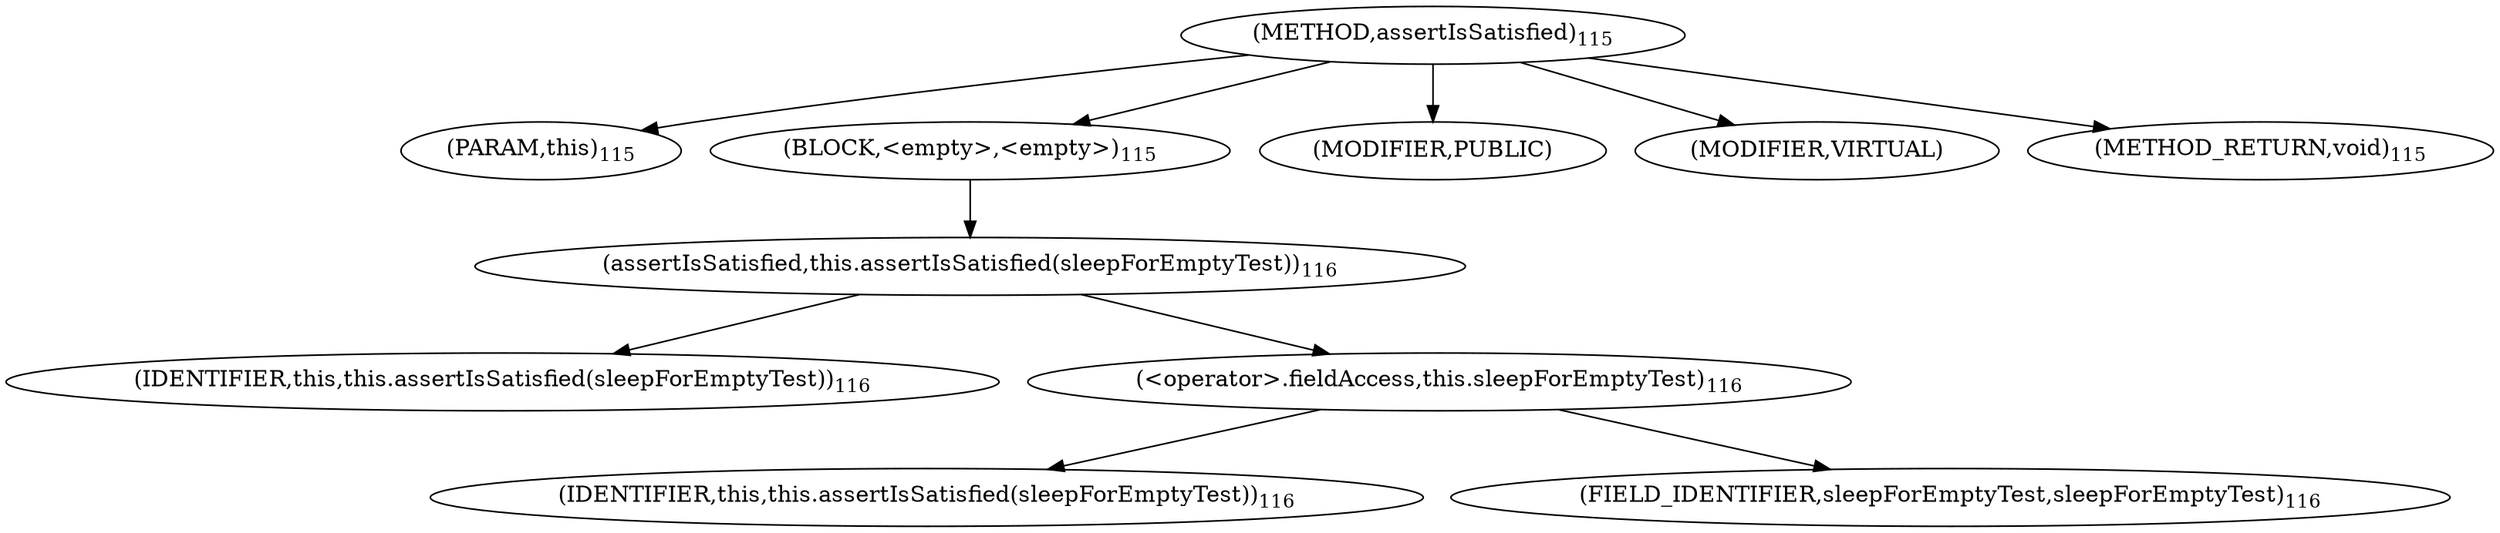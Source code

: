 digraph "assertIsSatisfied" {  
"378" [label = <(METHOD,assertIsSatisfied)<SUB>115</SUB>> ]
"10" [label = <(PARAM,this)<SUB>115</SUB>> ]
"379" [label = <(BLOCK,&lt;empty&gt;,&lt;empty&gt;)<SUB>115</SUB>> ]
"380" [label = <(assertIsSatisfied,this.assertIsSatisfied(sleepForEmptyTest))<SUB>116</SUB>> ]
"9" [label = <(IDENTIFIER,this,this.assertIsSatisfied(sleepForEmptyTest))<SUB>116</SUB>> ]
"381" [label = <(&lt;operator&gt;.fieldAccess,this.sleepForEmptyTest)<SUB>116</SUB>> ]
"382" [label = <(IDENTIFIER,this,this.assertIsSatisfied(sleepForEmptyTest))<SUB>116</SUB>> ]
"383" [label = <(FIELD_IDENTIFIER,sleepForEmptyTest,sleepForEmptyTest)<SUB>116</SUB>> ]
"384" [label = <(MODIFIER,PUBLIC)> ]
"385" [label = <(MODIFIER,VIRTUAL)> ]
"386" [label = <(METHOD_RETURN,void)<SUB>115</SUB>> ]
  "378" -> "10" 
  "378" -> "379" 
  "378" -> "384" 
  "378" -> "385" 
  "378" -> "386" 
  "379" -> "380" 
  "380" -> "9" 
  "380" -> "381" 
  "381" -> "382" 
  "381" -> "383" 
}
